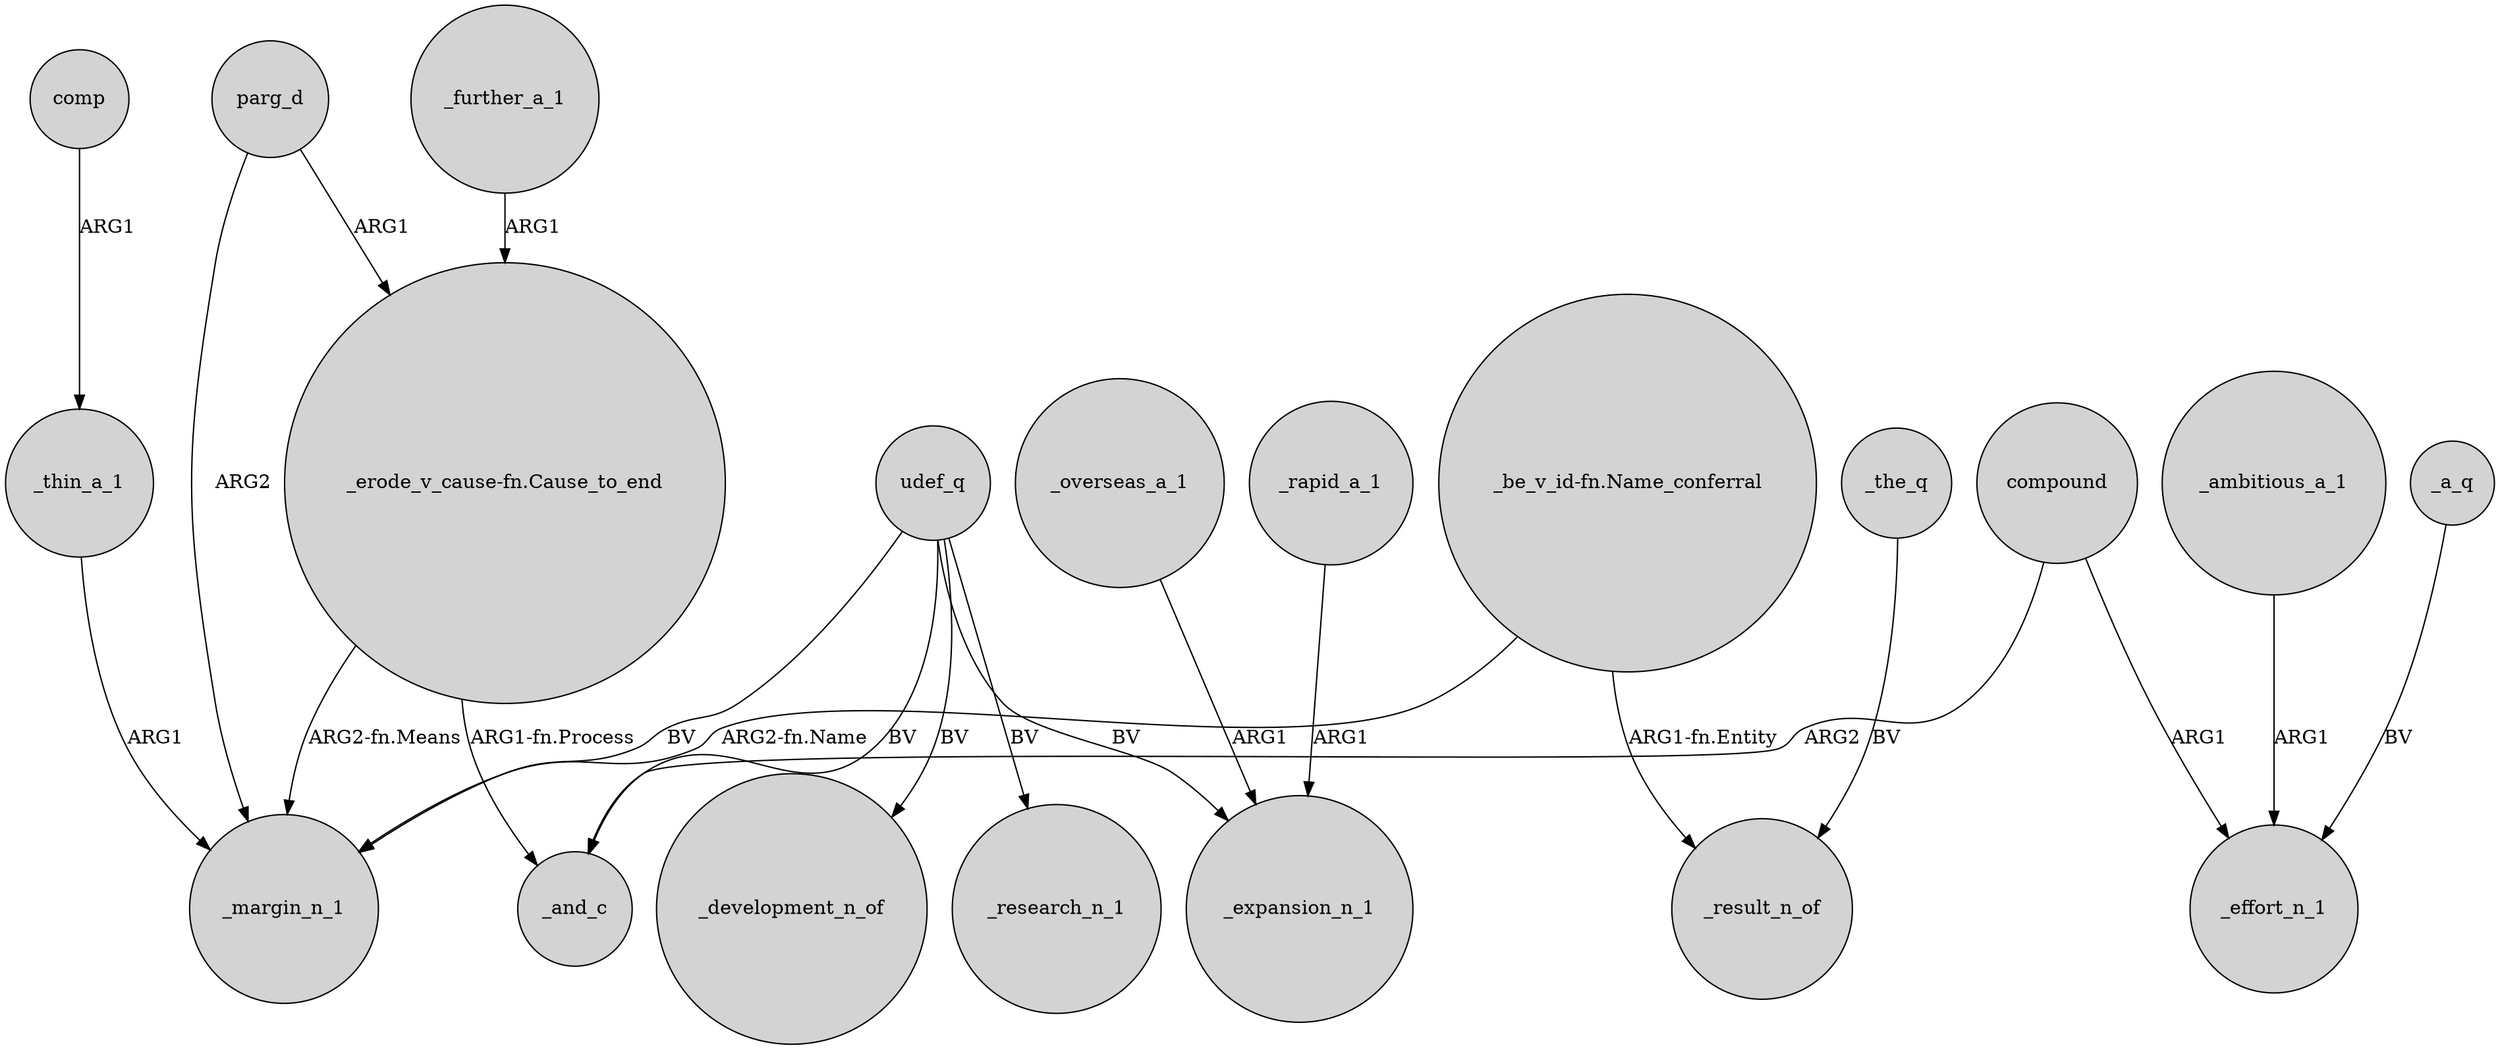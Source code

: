 digraph {
	node [shape=circle style=filled]
	parg_d -> _margin_n_1 [label=ARG2]
	comp -> _thin_a_1 [label=ARG1]
	udef_q -> _expansion_n_1 [label=BV]
	_thin_a_1 -> _margin_n_1 [label=ARG1]
	_overseas_a_1 -> _expansion_n_1 [label=ARG1]
	parg_d -> "_erode_v_cause-fn.Cause_to_end" [label=ARG1]
	udef_q -> _margin_n_1 [label=BV]
	_ambitious_a_1 -> _effort_n_1 [label=ARG1]
	compound -> _effort_n_1 [label=ARG1]
	_a_q -> _effort_n_1 [label=BV]
	"_erode_v_cause-fn.Cause_to_end" -> _margin_n_1 [label="ARG2-fn.Means"]
	udef_q -> _and_c [label=BV]
	compound -> _and_c [label=ARG2]
	udef_q -> _development_n_of [label=BV]
	_the_q -> _result_n_of [label=BV]
	udef_q -> _research_n_1 [label=BV]
	"_be_v_id-fn.Name_conferral" -> _margin_n_1 [label="ARG2-fn.Name"]
	"_be_v_id-fn.Name_conferral" -> _result_n_of [label="ARG1-fn.Entity"]
	_further_a_1 -> "_erode_v_cause-fn.Cause_to_end" [label=ARG1]
	_rapid_a_1 -> _expansion_n_1 [label=ARG1]
	"_erode_v_cause-fn.Cause_to_end" -> _and_c [label="ARG1-fn.Process"]
}
